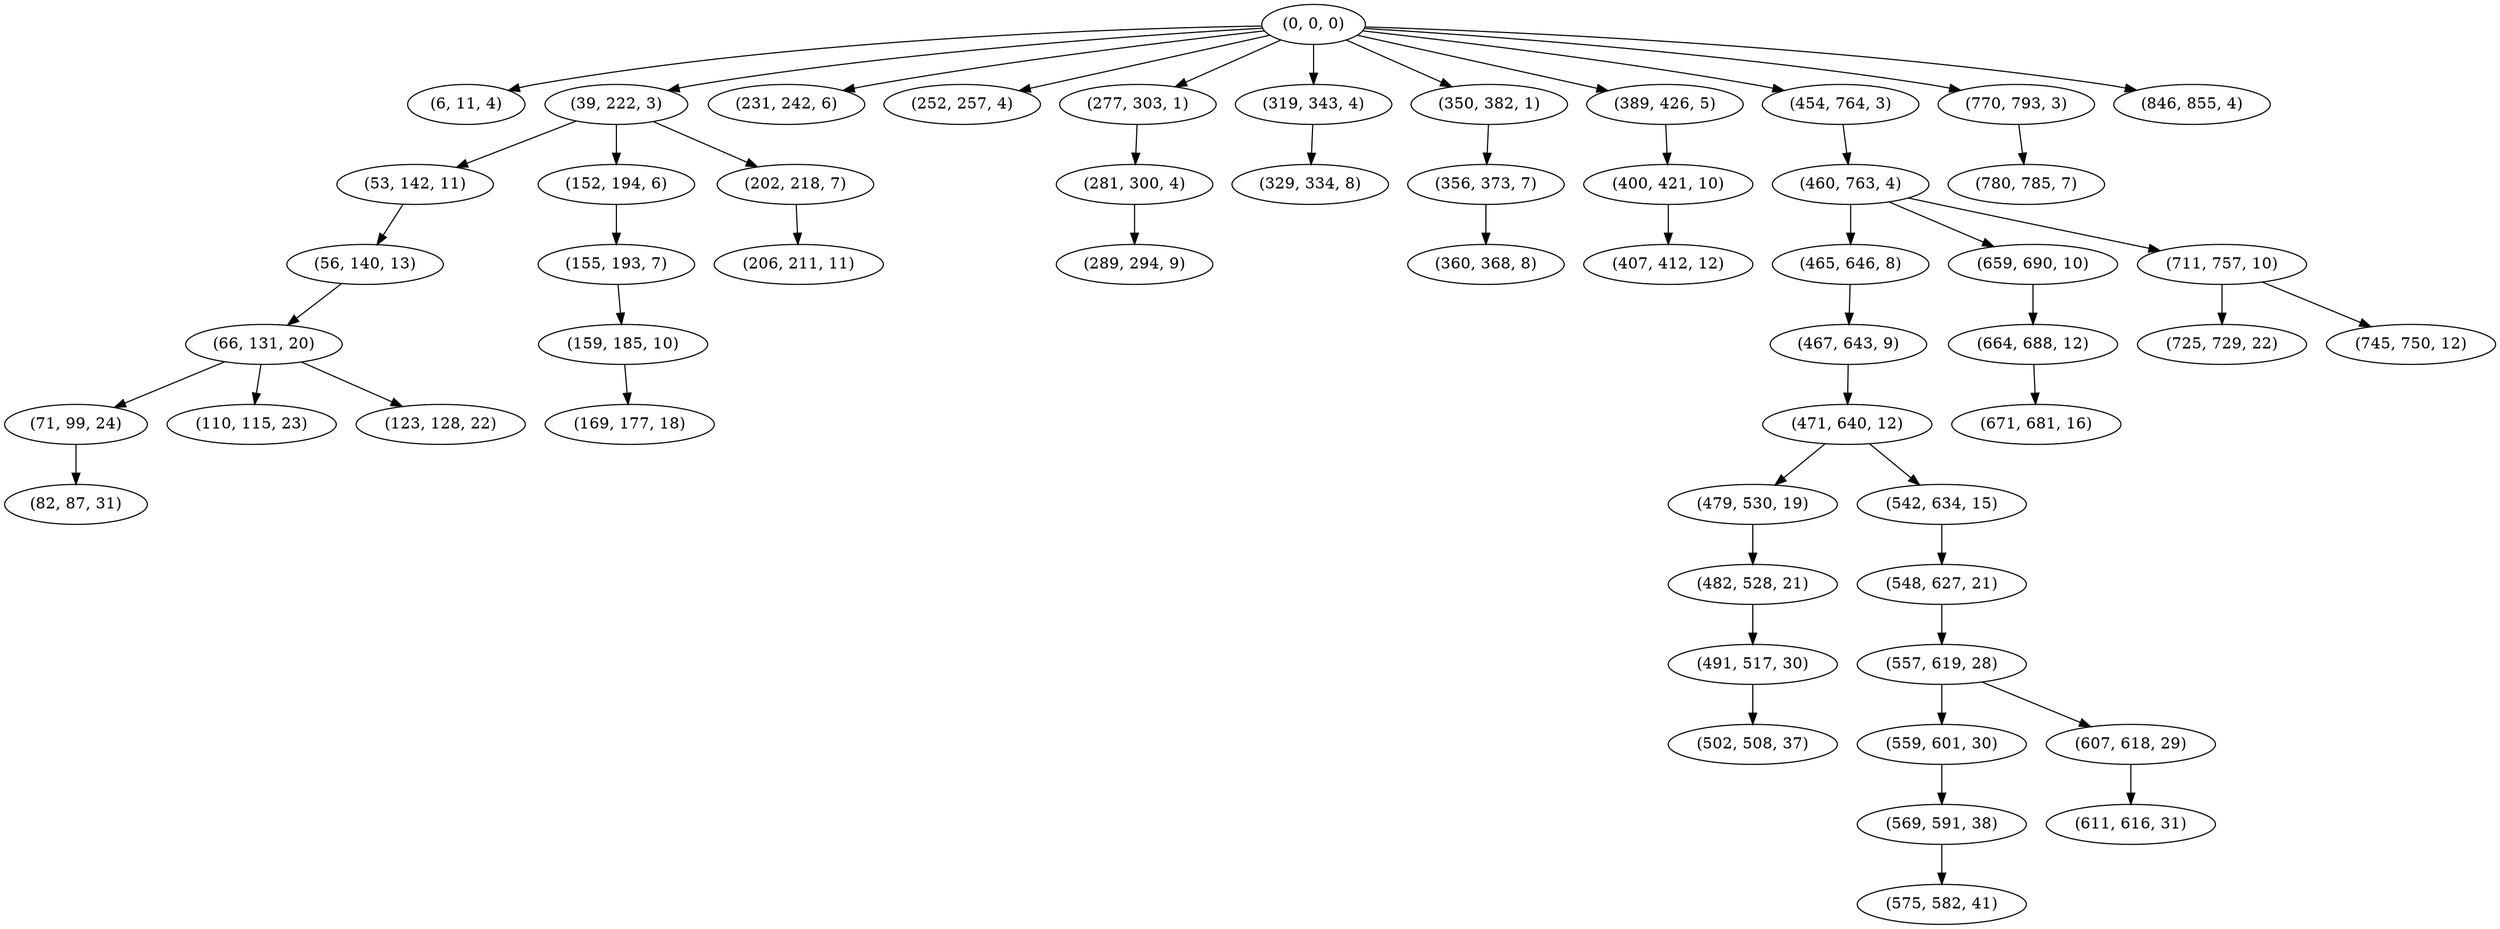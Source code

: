 digraph tree {
    "(0, 0, 0)";
    "(6, 11, 4)";
    "(39, 222, 3)";
    "(53, 142, 11)";
    "(56, 140, 13)";
    "(66, 131, 20)";
    "(71, 99, 24)";
    "(82, 87, 31)";
    "(110, 115, 23)";
    "(123, 128, 22)";
    "(152, 194, 6)";
    "(155, 193, 7)";
    "(159, 185, 10)";
    "(169, 177, 18)";
    "(202, 218, 7)";
    "(206, 211, 11)";
    "(231, 242, 6)";
    "(252, 257, 4)";
    "(277, 303, 1)";
    "(281, 300, 4)";
    "(289, 294, 9)";
    "(319, 343, 4)";
    "(329, 334, 8)";
    "(350, 382, 1)";
    "(356, 373, 7)";
    "(360, 368, 8)";
    "(389, 426, 5)";
    "(400, 421, 10)";
    "(407, 412, 12)";
    "(454, 764, 3)";
    "(460, 763, 4)";
    "(465, 646, 8)";
    "(467, 643, 9)";
    "(471, 640, 12)";
    "(479, 530, 19)";
    "(482, 528, 21)";
    "(491, 517, 30)";
    "(502, 508, 37)";
    "(542, 634, 15)";
    "(548, 627, 21)";
    "(557, 619, 28)";
    "(559, 601, 30)";
    "(569, 591, 38)";
    "(575, 582, 41)";
    "(607, 618, 29)";
    "(611, 616, 31)";
    "(659, 690, 10)";
    "(664, 688, 12)";
    "(671, 681, 16)";
    "(711, 757, 10)";
    "(725, 729, 22)";
    "(745, 750, 12)";
    "(770, 793, 3)";
    "(780, 785, 7)";
    "(846, 855, 4)";
    "(0, 0, 0)" -> "(6, 11, 4)";
    "(0, 0, 0)" -> "(39, 222, 3)";
    "(0, 0, 0)" -> "(231, 242, 6)";
    "(0, 0, 0)" -> "(252, 257, 4)";
    "(0, 0, 0)" -> "(277, 303, 1)";
    "(0, 0, 0)" -> "(319, 343, 4)";
    "(0, 0, 0)" -> "(350, 382, 1)";
    "(0, 0, 0)" -> "(389, 426, 5)";
    "(0, 0, 0)" -> "(454, 764, 3)";
    "(0, 0, 0)" -> "(770, 793, 3)";
    "(0, 0, 0)" -> "(846, 855, 4)";
    "(39, 222, 3)" -> "(53, 142, 11)";
    "(39, 222, 3)" -> "(152, 194, 6)";
    "(39, 222, 3)" -> "(202, 218, 7)";
    "(53, 142, 11)" -> "(56, 140, 13)";
    "(56, 140, 13)" -> "(66, 131, 20)";
    "(66, 131, 20)" -> "(71, 99, 24)";
    "(66, 131, 20)" -> "(110, 115, 23)";
    "(66, 131, 20)" -> "(123, 128, 22)";
    "(71, 99, 24)" -> "(82, 87, 31)";
    "(152, 194, 6)" -> "(155, 193, 7)";
    "(155, 193, 7)" -> "(159, 185, 10)";
    "(159, 185, 10)" -> "(169, 177, 18)";
    "(202, 218, 7)" -> "(206, 211, 11)";
    "(277, 303, 1)" -> "(281, 300, 4)";
    "(281, 300, 4)" -> "(289, 294, 9)";
    "(319, 343, 4)" -> "(329, 334, 8)";
    "(350, 382, 1)" -> "(356, 373, 7)";
    "(356, 373, 7)" -> "(360, 368, 8)";
    "(389, 426, 5)" -> "(400, 421, 10)";
    "(400, 421, 10)" -> "(407, 412, 12)";
    "(454, 764, 3)" -> "(460, 763, 4)";
    "(460, 763, 4)" -> "(465, 646, 8)";
    "(460, 763, 4)" -> "(659, 690, 10)";
    "(460, 763, 4)" -> "(711, 757, 10)";
    "(465, 646, 8)" -> "(467, 643, 9)";
    "(467, 643, 9)" -> "(471, 640, 12)";
    "(471, 640, 12)" -> "(479, 530, 19)";
    "(471, 640, 12)" -> "(542, 634, 15)";
    "(479, 530, 19)" -> "(482, 528, 21)";
    "(482, 528, 21)" -> "(491, 517, 30)";
    "(491, 517, 30)" -> "(502, 508, 37)";
    "(542, 634, 15)" -> "(548, 627, 21)";
    "(548, 627, 21)" -> "(557, 619, 28)";
    "(557, 619, 28)" -> "(559, 601, 30)";
    "(557, 619, 28)" -> "(607, 618, 29)";
    "(559, 601, 30)" -> "(569, 591, 38)";
    "(569, 591, 38)" -> "(575, 582, 41)";
    "(607, 618, 29)" -> "(611, 616, 31)";
    "(659, 690, 10)" -> "(664, 688, 12)";
    "(664, 688, 12)" -> "(671, 681, 16)";
    "(711, 757, 10)" -> "(725, 729, 22)";
    "(711, 757, 10)" -> "(745, 750, 12)";
    "(770, 793, 3)" -> "(780, 785, 7)";
}
